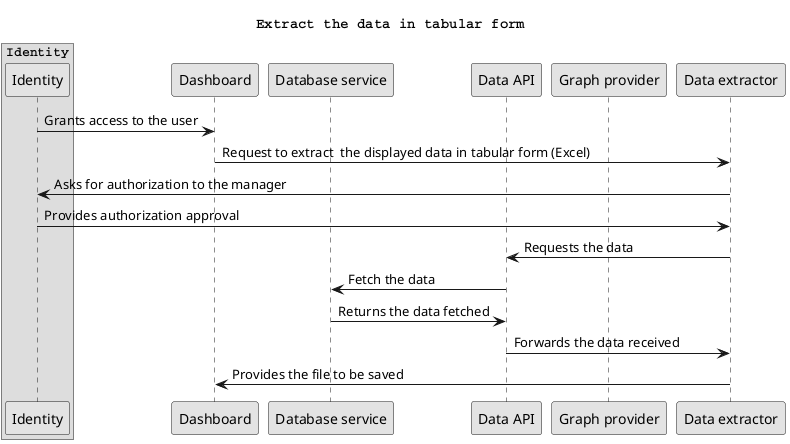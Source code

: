 @startuml
title Extract the data in tabular form​

box "Identity"
participant "Identity" as IS
end box 
participant "Dashboard" as DS
participant "Database service​" as DBS
participant "Data API​" as DAPI
participant "Graph provider​" as GP
participant "Data extractor​​" as DE

IS -> DS: Grants access to the user
DS -> DE: Request to extract  the displayed data in tabular form (Excel)​
DE -> IS: Asks for authorization to the manager​
IS -> DE: Provides authorization approval​
DE -> DAPI: Requests the data​
DAPI -> DBS: Fetch the data​
DBS -> DAPI: Returns the data fetched
DAPI -> DE: Forwards the data received
DE -> DS: Provides the file to be saved​

skinparam monochrome true
skinparam shadowing false
skinparam defaultFontName Courier
@enduml